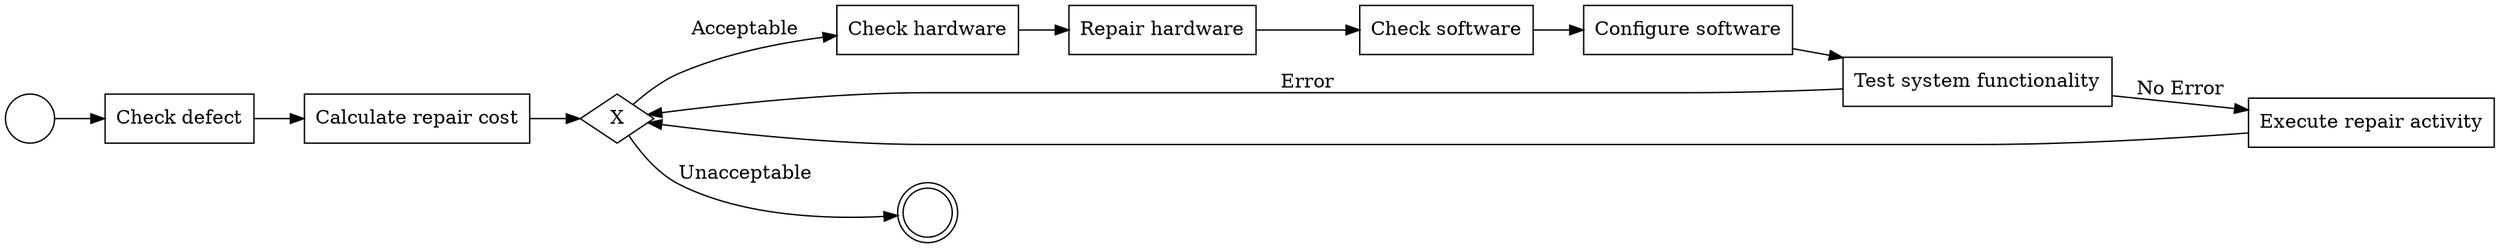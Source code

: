 

digraph G {
  rankdir=LR;
  start_1[shape=circle label=""];
  task_1[shape=rectangle label="Check defect"];
  task_2[shape=rectangle label="Calculate repair cost"];
  task_3[shape=rectangle label="Check hardware"];
  task_4[shape=rectangle label="Repair hardware"];
  task_5[shape=rectangle label="Check software"];
  task_6[shape=rectangle label="Configure software"];
  task_7[shape=rectangle label="Test system functionality"];
  task_8[shape=rectangle label="Execute repair activity"];
  seg_1[shape=diamond label="X"];
  end_1[shape=doublecircle label=""];
  start_1 -> task_1;
  task_1 -> task_2;
  task_2 -> seg_1;
  seg_1 -> task_3[label="Acceptable"];
  seg_1 -> end_1[label="Unacceptable"];
  task_3 -> task_4;
  task_4 -> task_5;
  task_5 -> task_6;
  task_6 -> task_7;
  task_7 -> seg_1[label="Error"];
  task_7 -> task_8[label="No Error"];
  task_8 -> seg_1;
}